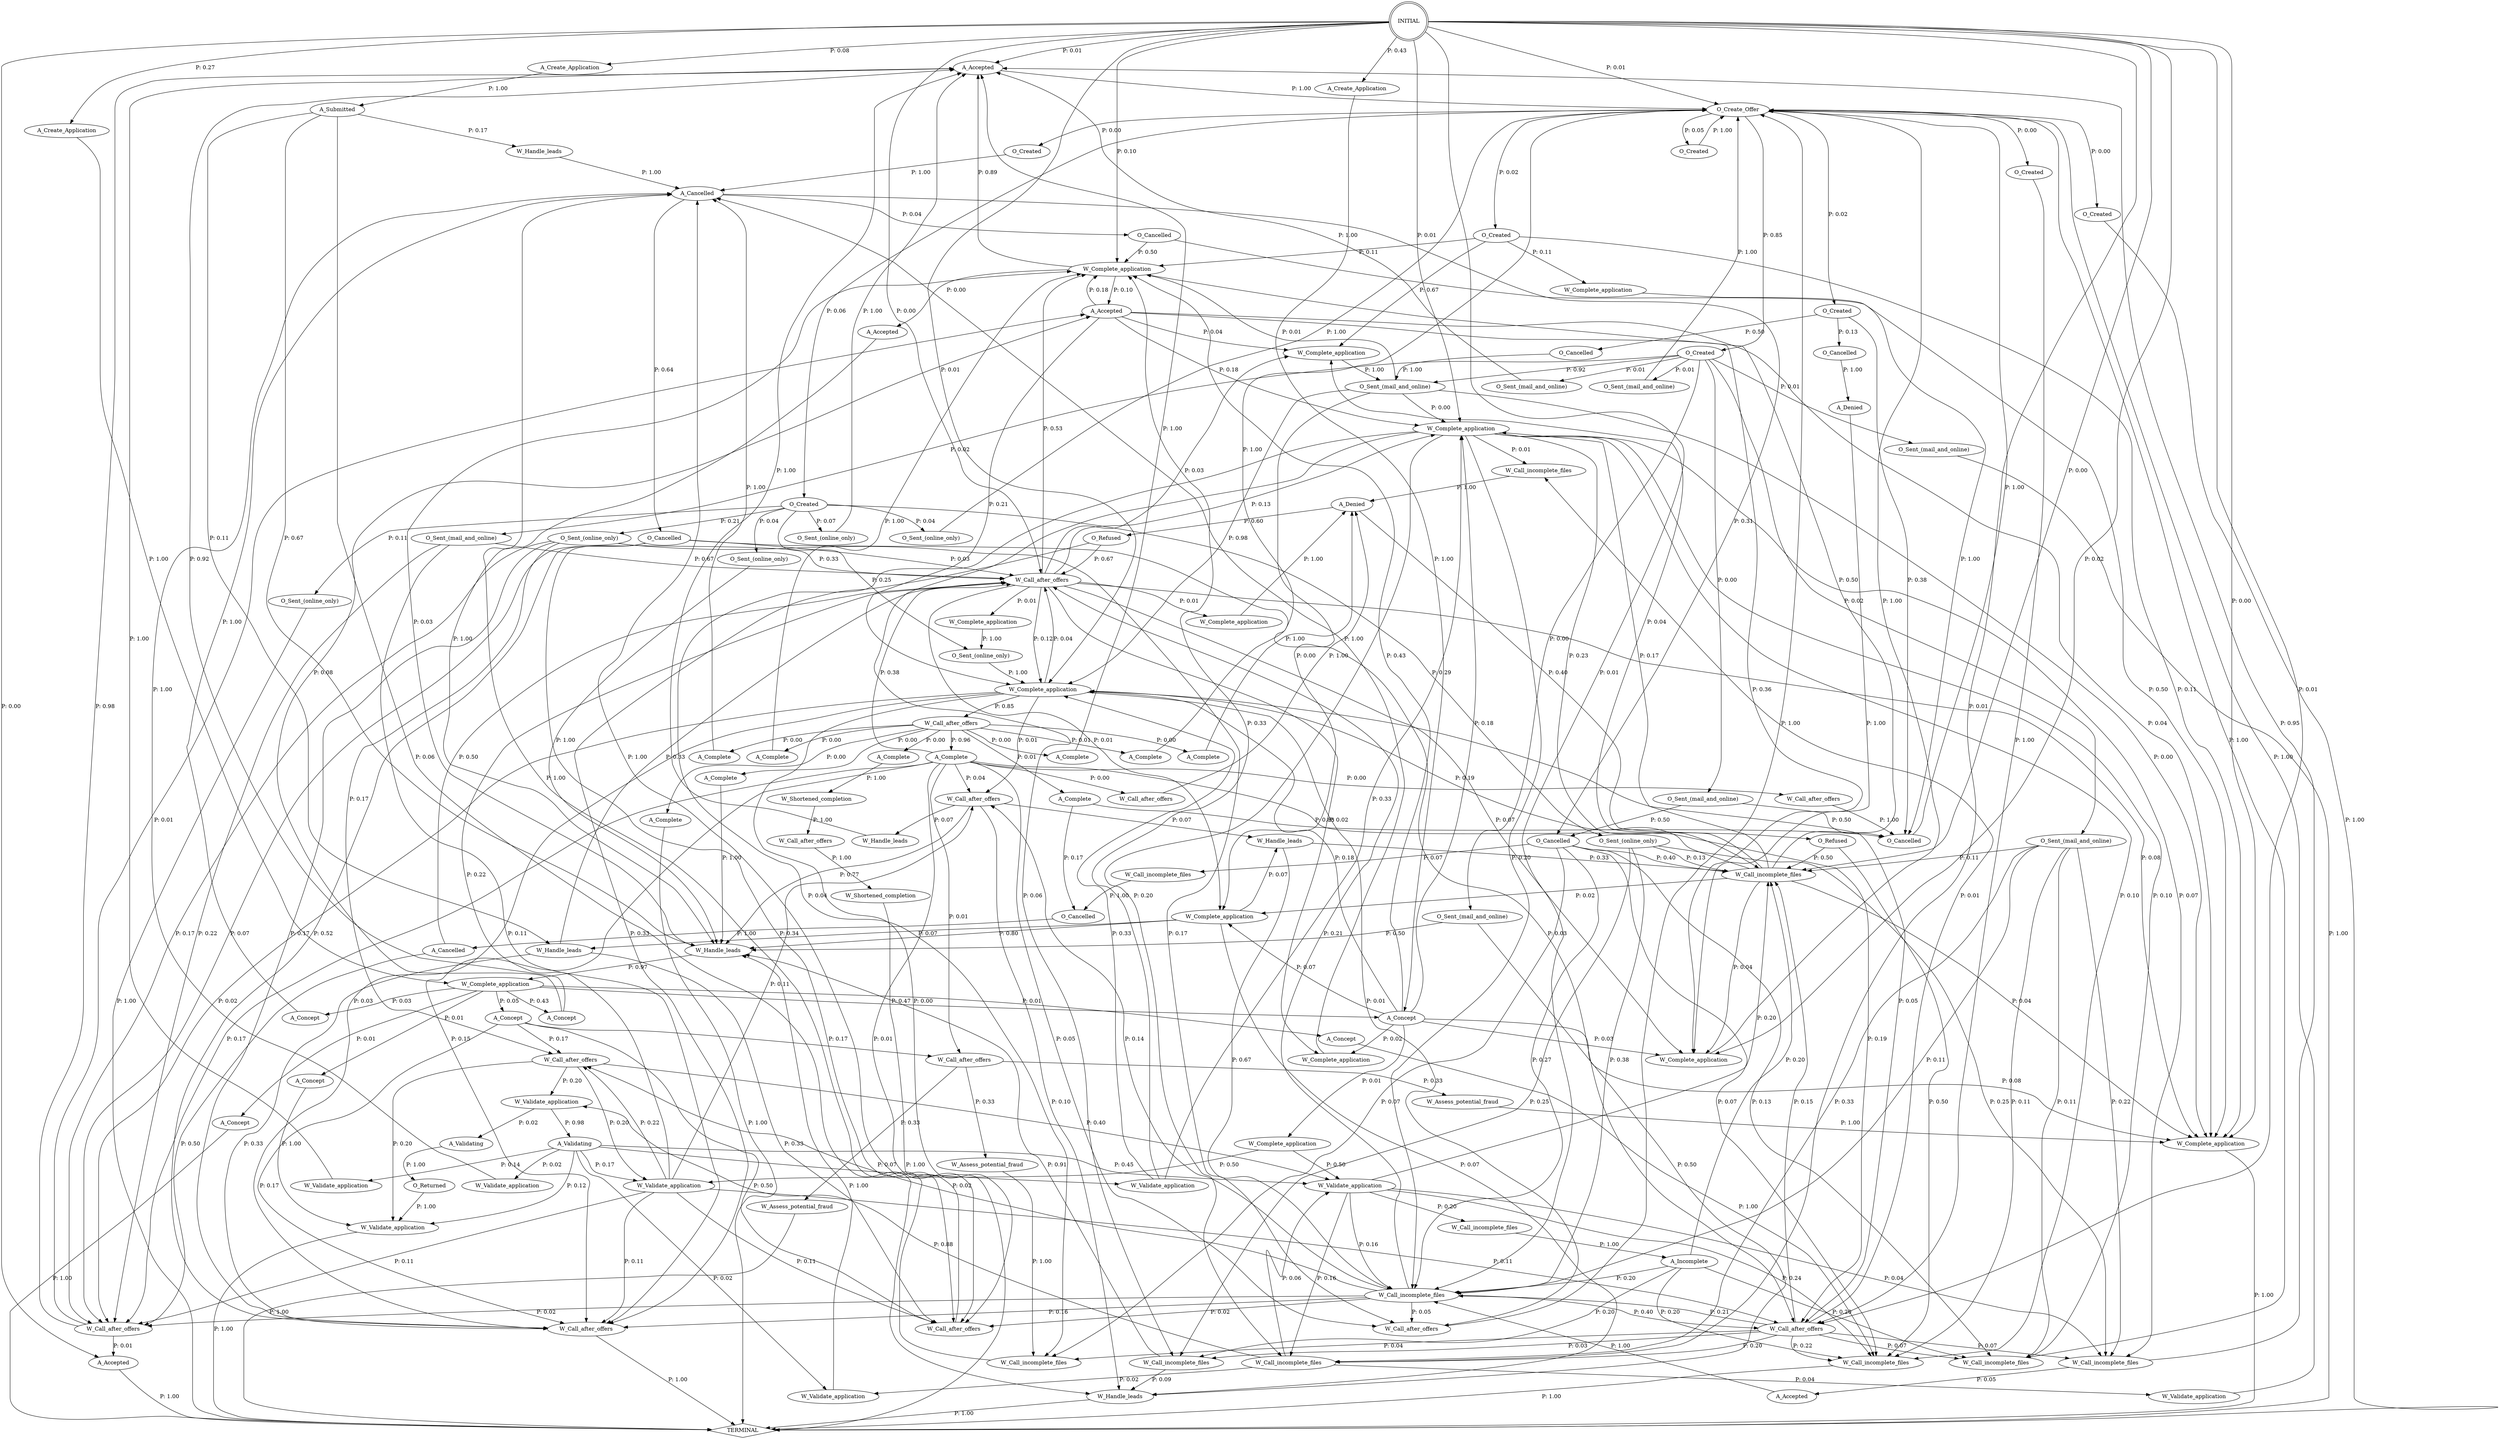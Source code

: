 digraph G {
  0 [label="A_Accepted"];
  1 [label="A_Accepted"];
  2 [label="A_Accepted"];
  3 [label="A_Accepted"];
  4 [label="A_Accepted"];
  5 [label="A_Cancelled"];
  6 [label="A_Cancelled"];
  7 [label="A_Complete"];
  8 [label="A_Complete"];
  9 [label="A_Complete"];
  10 [label="A_Complete"];
  11 [label="A_Complete"];
  12 [label="A_Complete"];
  13 [label="A_Complete"];
  14 [label="A_Complete"];
  15 [label="A_Complete"];
  16 [label="A_Complete"];
  17 [label="A_Concept"];
  18 [label="A_Concept"];
  19 [label="A_Concept"];
  20 [label="A_Concept"];
  21 [label="A_Concept"];
  22 [label="A_Concept"];
  23 [label="A_Concept"];
  24 [label="A_Create_Application"];
  25 [label="A_Create_Application"];
  26 [label="A_Create_Application"];
  27 [label="A_Denied"];
  28 [label="A_Denied"];
  29 [label="A_Incomplete"];
  30 [label="A_Submitted"];
  31 [label="A_Validating"];
  32 [label="A_Validating"];
  33 [label="O_Cancelled"];
  34 [label="O_Cancelled"];
  35 [label="O_Cancelled"];
  36 [label="O_Cancelled"];
  37 [label="O_Cancelled"];
  38 [label="O_Cancelled"];
  39 [label="O_Cancelled"];
  40 [label="O_Create_Offer"];
  41 [label="O_Created"];
  42 [label="O_Created"];
  43 [label="O_Created"];
  44 [label="O_Created"];
  45 [label="O_Created"];
  46 [label="O_Created"];
  47 [label="O_Created"];
  48 [label="O_Created"];
  49 [label="O_Refused"];
  50 [label="O_Refused"];
  51 [label="O_Returned"];
  52 [label="O_Sent_(mail_and_online)"];
  53 [label="O_Sent_(mail_and_online)"];
  54 [label="O_Sent_(mail_and_online)"];
  55 [label="O_Sent_(mail_and_online)"];
  56 [label="O_Sent_(mail_and_online)"];
  57 [label="O_Sent_(mail_and_online)"];
  58 [label="O_Sent_(mail_and_online)"];
  59 [label="O_Sent_(mail_and_online)"];
  60 [label="O_Sent_(online_only)"];
  61 [label="O_Sent_(online_only)"];
  62 [label="O_Sent_(online_only)"];
  63 [label="O_Sent_(online_only)"];
  64 [label="O_Sent_(online_only)"];
  65 [label="O_Sent_(online_only)"];
  66 [label="O_Sent_(online_only)"];
  67 [label="W_Assess_potential_fraud"];
  68 [label="W_Assess_potential_fraud"];
  69 [label="W_Assess_potential_fraud"];
  70 [label="W_Call_after_offers"];
  71 [label="W_Call_after_offers"];
  72 [label="W_Call_after_offers"];
  73 [label="W_Call_after_offers"];
  74 [label="W_Call_after_offers"];
  75 [label="W_Call_after_offers"];
  76 [label="W_Call_after_offers"];
  77 [label="W_Call_after_offers"];
  78 [label="W_Call_after_offers"];
  79 [label="W_Call_after_offers"];
  80 [label="W_Call_after_offers"];
  81 [label="W_Call_after_offers"];
  82 [label="W_Call_after_offers"];
  83 [label="W_Call_incomplete_files"];
  84 [label="W_Call_incomplete_files"];
  85 [label="W_Call_incomplete_files"];
  86 [label="W_Call_incomplete_files"];
  87 [label="W_Call_incomplete_files"];
  88 [label="W_Call_incomplete_files"];
  89 [label="W_Call_incomplete_files"];
  90 [label="W_Call_incomplete_files"];
  91 [label="W_Call_incomplete_files"];
  92 [label="W_Call_incomplete_files"];
  93 [label="W_Call_incomplete_files"];
  94 [label="W_Complete_application"];
  95 [label="W_Complete_application"];
  96 [label="W_Complete_application"];
  97 [label="W_Complete_application"];
  98 [label="W_Complete_application"];
  99 [label="W_Complete_application"];
  100 [label="W_Complete_application"];
  101 [label="W_Complete_application"];
  102 [label="W_Complete_application"];
  103 [label="W_Complete_application"];
  104 [label="W_Complete_application"];
  105 [label="W_Complete_application"];
  106 [label="W_Complete_application"];
  107 [label="W_Handle_leads"];
  108 [label="W_Handle_leads"];
  109 [label="W_Handle_leads"];
  110 [label="W_Handle_leads"];
  111 [label="W_Handle_leads"];
  112 [label="W_Handle_leads"];
  113 [label="W_Shortened_completion"];
  114 [label="W_Shortened_completion"];
  115 [label="W_Validate_application"];
  116 [label="W_Validate_application"];
  117 [label="W_Validate_application"];
  118 [label="W_Validate_application"];
  119 [label="W_Validate_application"];
  120 [label="W_Validate_application"];
  121 [label="W_Validate_application"];
  122 [label="W_Validate_application"];
  123 [label="W_Validate_application"];
  124 [label="TERMINAL",shape=diamond];
  125 [label="INITIAL",shape=doublecircle];
0->40 [label="P: 1.00"];
1->93 [label="P: 1.00"];
2->111 [label="P: 1.00"];
3->124 [label="P: 1.00"];
4->100 [label="P: 0.04"];
4->98 [label="P: 0.04"];
4->106 [label="P: 0.18"];
4->102 [label="P: 0.18"];
4->105 [label="P: 0.21"];
4->97 [label="P: 0.36"];
5->82 [label="P: 0.50"];
5->76 [label="P: 0.50"];
6->37 [label="P: 0.04"];
6->39 [label="P: 0.31"];
6->38 [label="P: 0.64"];
7->0 [label="P: 1.00"];
8->6 [label="P: 1.00"];
9->28 [label="P: 1.00"];
10->40 [label="P: 1.00"];
11->102 [label="P: 1.00"];
12->111 [label="P: 1.00"];
13->113 [label="P: 1.00"];
14->124 [label="P: 1.00"];
15->33 [label="P: 0.17"];
15->35 [label="P: 0.83"];
16->72 [label="P: 0.00"];
16->71 [label="P: 0.00"];
16->70 [label="P: 0.01"];
16->77 [label="P: 0.01"];
16->78 [label="P: 0.04"];
16->73 [label="P: 0.05"];
16->75 [label="P: 0.15"];
16->76 [label="P: 0.17"];
16->80 [label="P: 0.19"];
16->82 [label="P: 0.38"];
17->6 [label="P: 1.00"];
18->88 [label="P: 1.00"];
19->119 [label="P: 1.00"];
20->124 [label="P: 1.00"];
21->4 [label="P: 0.08"];
21->0 [label="P: 0.92"];
22->79 [label="P: 0.17"];
22->77 [label="P: 0.17"];
22->75 [label="P: 0.17"];
22->70 [label="P: 0.50"];
23->101 [label="P: 0.01"];
23->94 [label="P: 0.02"];
23->97 [label="P: 0.03"];
23->103 [label="P: 0.07"];
23->100 [label="P: 0.08"];
23->105 [label="P: 0.18"];
23->106 [label="P: 0.18"];
23->102 [label="P: 0.43"];
24->23 [label="P: 1.00"];
25->30 [label="P: 1.00"];
26->104 [label="P: 1.00"];
27->97 [label="P: 1.00"];
28->50 [label="P: 0.40"];
28->49 [label="P: 0.60"];
29->90 [label="P: 0.20"];
29->87 [label="P: 0.20"];
29->92 [label="P: 0.20"];
29->88 [label="P: 0.20"];
29->93 [label="P: 0.20"];
30->109 [label="P: 0.06"];
30->112 [label="P: 0.11"];
30->108 [label="P: 0.17"];
30->111 [label="P: 0.67"];
31->51 [label="P: 1.00"];
32->118 [label="P: 0.02"];
32->116 [label="P: 0.02"];
32->121 [label="P: 0.07"];
32->119 [label="P: 0.12"];
32->115 [label="P: 0.14"];
32->123 [label="P: 0.17"];
32->122 [label="P: 0.45"];
33->5 [label="P: 1.00"];
34->27 [label="P: 1.00"];
35->40 [label="P: 1.00"];
36->58 [label="P: 1.00"];
37->102 [label="P: 0.50"];
37->100 [label="P: 0.50"];
38->82 [label="P: 0.03"];
38->80 [label="P: 0.03"];
38->76 [label="P: 0.07"];
38->70 [label="P: 0.34"];
38->75 [label="P: 0.52"];
39->83 [label="P: 0.07"];
39->88 [label="P: 0.07"];
39->86 [label="P: 0.07"];
39->87 [label="P: 0.13"];
39->93 [label="P: 0.27"];
39->92 [label="P: 0.40"];
40->44 [label="P: 0.00"];
40->41 [label="P: 0.00"];
40->43 [label="P: 0.00"];
40->45 [label="P: 0.02"];
40->46 [label="P: 0.02"];
40->42 [label="P: 0.05"];
40->47 [label="P: 0.06"];
40->48 [label="P: 0.85"];
41->6 [label="P: 1.00"];
42->40 [label="P: 1.00"];
43->80 [label="P: 1.00"];
44->124 [label="P: 1.00"];
45->34 [label="P: 0.13"];
45->35 [label="P: 0.38"];
45->36 [label="P: 0.50"];
46->102 [label="P: 0.11"];
46->100 [label="P: 0.11"];
46->96 [label="P: 0.11"];
46->98 [label="P: 0.67"];
47->63 [label="P: 0.04"];
47->61 [label="P: 0.04"];
47->60 [label="P: 0.07"];
47->64 [label="P: 0.11"];
47->66 [label="P: 0.21"];
47->62 [label="P: 0.25"];
47->65 [label="P: 0.29"];
48->55 [label="P: 0.00"];
48->56 [label="P: 0.00"];
48->53 [label="P: 0.01"];
48->52 [label="P: 0.01"];
48->54 [label="P: 0.01"];
48->57 [label="P: 0.02"];
48->59 [label="P: 0.02"];
48->58 [label="P: 0.92"];
49->75 [label="P: 0.33"];
49->82 [label="P: 0.67"];
50->92 [label="P: 0.50"];
50->88 [label="P: 0.50"];
51->119 [label="P: 1.00"];
52->0 [label="P: 1.00"];
53->40 [label="P: 1.00"];
54->124 [label="P: 1.00"];
55->35 [label="P: 0.50"];
55->39 [label="P: 0.50"];
56->109 [label="P: 0.50"];
56->111 [label="P: 0.50"];
57->75 [label="P: 0.11"];
57->76 [label="P: 0.22"];
57->82 [label="P: 0.67"];
58->106 [label="P: 0.00"];
58->103 [label="P: 0.00"];
58->100 [label="P: 0.00"];
58->102 [label="P: 0.01"];
58->105 [label="P: 0.98"];
59->87 [label="P: 0.11"];
59->92 [label="P: 0.11"];
59->88 [label="P: 0.11"];
59->93 [label="P: 0.11"];
59->89 [label="P: 0.22"];
59->91 [label="P: 0.33"];
60->0 [label="P: 1.00"];
61->40 [label="P: 1.00"];
62->105 [label="P: 1.00"];
63->111 [label="P: 1.00"];
64->124 [label="P: 1.00"];
65->92 [label="P: 0.13"];
65->90 [label="P: 0.25"];
65->89 [label="P: 0.25"];
65->93 [label="P: 0.38"];
66->79 [label="P: 0.17"];
66->76 [label="P: 0.17"];
66->73 [label="P: 0.17"];
66->75 [label="P: 0.17"];
66->82 [label="P: 0.33"];
67->83 [label="P: 1.00"];
68->100 [label="P: 1.00"];
69->124 [label="P: 1.00"];
70->6 [label="P: 1.00"];
71->28 [label="P: 1.00"];
72->35 [label="P: 1.00"];
73->40 [label="P: 1.00"];
74->114 [label="P: 1.00"];
75->124 [label="P: 1.00"];
76->3 [label="P: 0.01"];
76->4 [label="P: 0.01"];
76->0 [label="P: 0.98"];
77->67 [label="P: 0.33"];
77->69 [label="P: 0.33"];
77->68 [label="P: 0.33"];
78->107 [label="P: 0.07"];
78->110 [label="P: 0.07"];
78->109 [label="P: 0.10"];
78->111 [label="P: 0.77"];
79->123 [label="P: 0.20"];
79->119 [label="P: 0.20"];
79->120 [label="P: 0.20"];
79->122 [label="P: 0.40"];
80->84 [label="P: 0.01"];
80->90 [label="P: 0.03"];
80->83 [label="P: 0.04"];
80->87 [label="P: 0.07"];
80->89 [label="P: 0.07"];
80->92 [label="P: 0.15"];
80->91 [label="P: 0.20"];
80->93 [label="P: 0.21"];
80->88 [label="P: 0.22"];
81->12 [label="P: 0.00"];
81->9 [label="P: 0.00"];
81->8 [label="P: 0.00"];
81->13 [label="P: 0.00"];
81->7 [label="P: 0.00"];
81->11 [label="P: 0.00"];
81->14 [label="P: 0.00"];
81->10 [label="P: 0.01"];
81->15 [label="P: 0.01"];
81->16 [label="P: 0.96"];
82->95 [label="P: 0.01"];
82->99 [label="P: 0.01"];
82->103 [label="P: 0.01"];
82->94 [label="P: 0.02"];
82->98 [label="P: 0.03"];
82->97 [label="P: 0.07"];
82->100 [label="P: 0.08"];
82->105 [label="P: 0.12"];
82->106 [label="P: 0.13"];
82->102 [label="P: 0.53"];
83->6 [label="P: 1.00"];
84->28 [label="P: 1.00"];
85->29 [label="P: 1.00"];
86->33 [label="P: 1.00"];
87->40 [label="P: 1.00"];
88->124 [label="P: 1.00"];
89->1 [label="P: 0.05"];
89->0 [label="P: 0.95"];
90->109 [label="P: 0.09"];
90->111 [label="P: 0.91"];
91->118 [label="P: 0.02"];
91->117 [label="P: 0.04"];
91->122 [label="P: 0.06"];
91->120 [label="P: 0.88"];
92->103 [label="P: 0.02"];
92->97 [label="P: 0.04"];
92->100 [label="P: 0.04"];
92->98 [label="P: 0.04"];
92->106 [label="P: 0.17"];
92->105 [label="P: 0.19"];
92->102 [label="P: 0.50"];
93->79 [label="P: 0.02"];
93->70 [label="P: 0.02"];
93->76 [label="P: 0.02"];
93->73 [label="P: 0.05"];
93->78 [label="P: 0.14"];
93->75 [label="P: 0.16"];
93->82 [label="P: 0.21"];
93->80 [label="P: 0.40"];
94->6 [label="P: 1.00"];
95->28 [label="P: 1.00"];
96->35 [label="P: 1.00"];
97->40 [label="P: 1.00"];
98->58 [label="P: 1.00"];
99->62 [label="P: 1.00"];
100->124 [label="P: 1.00"];
101->123 [label="P: 0.50"];
101->122 [label="P: 0.50"];
102->2 [label="P: 0.00"];
102->4 [label="P: 0.10"];
102->0 [label="P: 0.89"];
103->110 [label="P: 0.07"];
103->112 [label="P: 0.07"];
103->109 [label="P: 0.07"];
103->111 [label="P: 0.80"];
104->19 [label="P: 0.01"];
104->18 [label="P: 0.01"];
104->20 [label="P: 0.01"];
104->17 [label="P: 0.03"];
104->22 [label="P: 0.05"];
104->21 [label="P: 0.43"];
104->23 [label="P: 0.47"];
105->70 [label="P: 0.00"];
105->73 [label="P: 0.01"];
105->78 [label="P: 0.01"];
105->76 [label="P: 0.02"];
105->75 [label="P: 0.03"];
105->82 [label="P: 0.04"];
105->80 [label="P: 0.05"];
105->81 [label="P: 0.85"];
106->84 [label="P: 0.01"];
106->83 [label="P: 0.04"];
106->90 [label="P: 0.06"];
106->89 [label="P: 0.07"];
106->87 [label="P: 0.10"];
106->88 [label="P: 0.10"];
106->91 [label="P: 0.20"];
106->93 [label="P: 0.20"];
106->92 [label="P: 0.23"];
107->0 [label="P: 1.00"];
108->6 [label="P: 1.00"];
109->124 [label="P: 1.00"];
110->92 [label="P: 0.33"];
110->93 [label="P: 0.67"];
111->102 [label="P: 0.03"];
111->104 [label="P: 0.97"];
112->82 [label="P: 0.33"];
112->70 [label="P: 0.33"];
112->75 [label="P: 0.33"];
113->74 [label="P: 1.00"];
114->124 [label="P: 1.00"];
115->0 [label="P: 1.00"];
116->6 [label="P: 1.00"];
117->40 [label="P: 1.00"];
118->111 [label="P: 1.00"];
119->124 [label="P: 1.00"];
120->31 [label="P: 0.02"];
120->32 [label="P: 0.98"];
121->106 [label="P: 0.33"];
121->105 [label="P: 0.33"];
121->102 [label="P: 0.33"];
122->89 [label="P: 0.04"];
122->91 [label="P: 0.16"];
122->93 [label="P: 0.16"];
122->92 [label="P: 0.20"];
122->85 [label="P: 0.20"];
122->88 [label="P: 0.24"];
123->70 [label="P: 0.11"];
123->80 [label="P: 0.11"];
123->76 [label="P: 0.11"];
123->75 [label="P: 0.11"];
123->78 [label="P: 0.11"];
123->79 [label="P: 0.22"];
123->82 [label="P: 0.22"];
125->3 [label="P: 0.00"];
125->0 [label="P: 0.01"];
125->25 [label="P: 0.08"];
125->26 [label="P: 0.27"];
125->24 [label="P: 0.43"];
125->40 [label="P: 0.01"];
125->82 [label="P: 0.00"];
125->80 [label="P: 0.01"];
125->92 [label="P: 0.00"];
125->93 [label="P: 0.01"];
125->91 [label="P: 0.01"];
125->100 [label="P: 0.00"];
125->106 [label="P: 0.01"];
125->105 [label="P: 0.01"];
125->97 [label="P: 0.02"];
125->102 [label="P: 0.10"];
}

